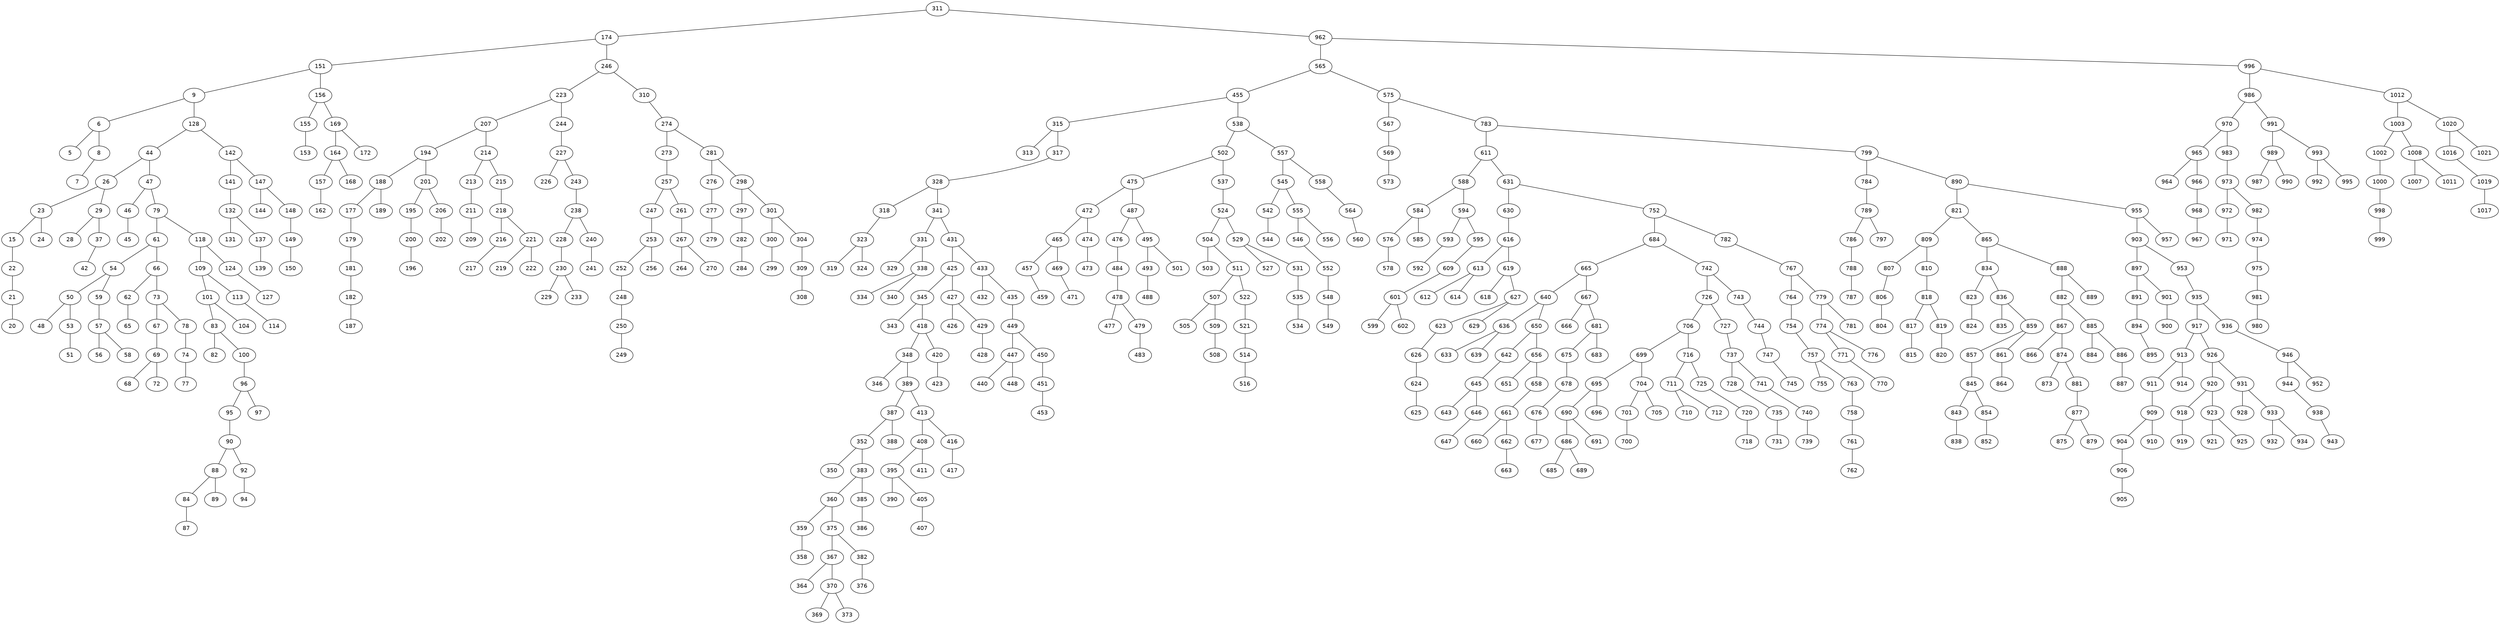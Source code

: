 graph BST {
    node [fontname="Helvetica"];
    311 [label="311"];
    311 -- 174;
    174 [label="174"];
    174 -- 151;
    151 [label="151"];
    151 -- 9;
    9 [label="9"];
    9 -- 6;
    6 [label="6"];
    6 -- 5;
    5 [label="5"];
    6 -- 8;
    8 [label="8"];
    8 -- 7;
    7 [label="7"];
    9 -- 128;
    128 [label="128"];
    128 -- 44;
    44 [label="44"];
    44 -- 26;
    26 [label="26"];
    26 -- 23;
    23 [label="23"];
    23 -- 15;
    15 [label="15"];
    15 -- 22;
    22 [label="22"];
    22 -- 21;
    21 [label="21"];
    21 -- 20;
    20 [label="20"];
    23 -- 24;
    24 [label="24"];
    26 -- 29;
    29 [label="29"];
    29 -- 28;
    28 [label="28"];
    29 -- 37;
    37 [label="37"];
    37 -- 42;
    42 [label="42"];
    44 -- 47;
    47 [label="47"];
    47 -- 46;
    46 [label="46"];
    46 -- 45;
    45 [label="45"];
    47 -- 79;
    79 [label="79"];
    79 -- 61;
    61 [label="61"];
    61 -- 54;
    54 [label="54"];
    54 -- 50;
    50 [label="50"];
    50 -- 48;
    48 [label="48"];
    50 -- 53;
    53 [label="53"];
    53 -- 51;
    51 [label="51"];
    54 -- 59;
    59 [label="59"];
    59 -- 57;
    57 [label="57"];
    57 -- 56;
    56 [label="56"];
    57 -- 58;
    58 [label="58"];
    61 -- 66;
    66 [label="66"];
    66 -- 62;
    62 [label="62"];
    62 -- 65;
    65 [label="65"];
    66 -- 73;
    73 [label="73"];
    73 -- 67;
    67 [label="67"];
    67 -- 69;
    69 [label="69"];
    69 -- 68;
    68 [label="68"];
    69 -- 72;
    72 [label="72"];
    73 -- 78;
    78 [label="78"];
    78 -- 74;
    74 [label="74"];
    74 -- 77;
    77 [label="77"];
    79 -- 118;
    118 [label="118"];
    118 -- 109;
    109 [label="109"];
    109 -- 101;
    101 [label="101"];
    101 -- 83;
    83 [label="83"];
    83 -- 82;
    82 [label="82"];
    83 -- 100;
    100 [label="100"];
    100 -- 96;
    96 [label="96"];
    96 -- 95;
    95 [label="95"];
    95 -- 90;
    90 [label="90"];
    90 -- 88;
    88 [label="88"];
    88 -- 84;
    84 [label="84"];
    84 -- 87;
    87 [label="87"];
    88 -- 89;
    89 [label="89"];
    90 -- 92;
    92 [label="92"];
    92 -- 94;
    94 [label="94"];
    96 -- 97;
    97 [label="97"];
    101 -- 104;
    104 [label="104"];
    109 -- 113;
    113 [label="113"];
    113 -- 114;
    114 [label="114"];
    118 -- 124;
    124 [label="124"];
    124 -- 127;
    127 [label="127"];
    128 -- 142;
    142 [label="142"];
    142 -- 141;
    141 [label="141"];
    141 -- 132;
    132 [label="132"];
    132 -- 131;
    131 [label="131"];
    132 -- 137;
    137 [label="137"];
    137 -- 139;
    139 [label="139"];
    142 -- 147;
    147 [label="147"];
    147 -- 144;
    144 [label="144"];
    147 -- 148;
    148 [label="148"];
    148 -- 149;
    149 [label="149"];
    149 -- 150;
    150 [label="150"];
    151 -- 156;
    156 [label="156"];
    156 -- 155;
    155 [label="155"];
    155 -- 153;
    153 [label="153"];
    156 -- 169;
    169 [label="169"];
    169 -- 164;
    164 [label="164"];
    164 -- 157;
    157 [label="157"];
    157 -- 162;
    162 [label="162"];
    164 -- 168;
    168 [label="168"];
    169 -- 172;
    172 [label="172"];
    174 -- 246;
    246 [label="246"];
    246 -- 223;
    223 [label="223"];
    223 -- 207;
    207 [label="207"];
    207 -- 194;
    194 [label="194"];
    194 -- 188;
    188 [label="188"];
    188 -- 177;
    177 [label="177"];
    177 -- 179;
    179 [label="179"];
    179 -- 181;
    181 [label="181"];
    181 -- 182;
    182 [label="182"];
    182 -- 187;
    187 [label="187"];
    188 -- 189;
    189 [label="189"];
    194 -- 201;
    201 [label="201"];
    201 -- 195;
    195 [label="195"];
    195 -- 200;
    200 [label="200"];
    200 -- 196;
    196 [label="196"];
    201 -- 206;
    206 [label="206"];
    206 -- 202;
    202 [label="202"];
    207 -- 214;
    214 [label="214"];
    214 -- 213;
    213 [label="213"];
    213 -- 211;
    211 [label="211"];
    211 -- 209;
    209 [label="209"];
    214 -- 215;
    215 [label="215"];
    215 -- 218;
    218 [label="218"];
    218 -- 216;
    216 [label="216"];
    216 -- 217;
    217 [label="217"];
    218 -- 221;
    221 [label="221"];
    221 -- 219;
    219 [label="219"];
    221 -- 222;
    222 [label="222"];
    223 -- 244;
    244 [label="244"];
    244 -- 227;
    227 [label="227"];
    227 -- 226;
    226 [label="226"];
    227 -- 243;
    243 [label="243"];
    243 -- 238;
    238 [label="238"];
    238 -- 228;
    228 [label="228"];
    228 -- 230;
    230 [label="230"];
    230 -- 229;
    229 [label="229"];
    230 -- 233;
    233 [label="233"];
    238 -- 240;
    240 [label="240"];
    240 -- 241;
    241 [label="241"];
    246 -- 310;
    310 [label="310"];
    310 -- 274;
    274 [label="274"];
    274 -- 273;
    273 [label="273"];
    273 -- 257;
    257 [label="257"];
    257 -- 247;
    247 [label="247"];
    247 -- 253;
    253 [label="253"];
    253 -- 252;
    252 [label="252"];
    252 -- 248;
    248 [label="248"];
    248 -- 250;
    250 [label="250"];
    250 -- 249;
    249 [label="249"];
    253 -- 256;
    256 [label="256"];
    257 -- 261;
    261 [label="261"];
    261 -- 267;
    267 [label="267"];
    267 -- 264;
    264 [label="264"];
    267 -- 270;
    270 [label="270"];
    274 -- 281;
    281 [label="281"];
    281 -- 276;
    276 [label="276"];
    276 -- 277;
    277 [label="277"];
    277 -- 279;
    279 [label="279"];
    281 -- 298;
    298 [label="298"];
    298 -- 297;
    297 [label="297"];
    297 -- 282;
    282 [label="282"];
    282 -- 284;
    284 [label="284"];
    298 -- 301;
    301 [label="301"];
    301 -- 300;
    300 [label="300"];
    300 -- 299;
    299 [label="299"];
    301 -- 304;
    304 [label="304"];
    304 -- 309;
    309 [label="309"];
    309 -- 308;
    308 [label="308"];
    311 -- 962;
    962 [label="962"];
    962 -- 565;
    565 [label="565"];
    565 -- 455;
    455 [label="455"];
    455 -- 315;
    315 [label="315"];
    315 -- 313;
    313 [label="313"];
    315 -- 317;
    317 [label="317"];
    317 -- 328;
    328 [label="328"];
    328 -- 318;
    318 [label="318"];
    318 -- 323;
    323 [label="323"];
    323 -- 319;
    319 [label="319"];
    323 -- 324;
    324 [label="324"];
    328 -- 341;
    341 [label="341"];
    341 -- 331;
    331 [label="331"];
    331 -- 329;
    329 [label="329"];
    331 -- 338;
    338 [label="338"];
    338 -- 334;
    334 [label="334"];
    338 -- 340;
    340 [label="340"];
    341 -- 431;
    431 [label="431"];
    431 -- 425;
    425 [label="425"];
    425 -- 345;
    345 [label="345"];
    345 -- 343;
    343 [label="343"];
    345 -- 418;
    418 [label="418"];
    418 -- 348;
    348 [label="348"];
    348 -- 346;
    346 [label="346"];
    348 -- 389;
    389 [label="389"];
    389 -- 387;
    387 [label="387"];
    387 -- 352;
    352 [label="352"];
    352 -- 350;
    350 [label="350"];
    352 -- 383;
    383 [label="383"];
    383 -- 360;
    360 [label="360"];
    360 -- 359;
    359 [label="359"];
    359 -- 358;
    358 [label="358"];
    360 -- 375;
    375 [label="375"];
    375 -- 367;
    367 [label="367"];
    367 -- 364;
    364 [label="364"];
    367 -- 370;
    370 [label="370"];
    370 -- 369;
    369 [label="369"];
    370 -- 373;
    373 [label="373"];
    375 -- 382;
    382 [label="382"];
    382 -- 376;
    376 [label="376"];
    383 -- 385;
    385 [label="385"];
    385 -- 386;
    386 [label="386"];
    387 -- 388;
    388 [label="388"];
    389 -- 413;
    413 [label="413"];
    413 -- 408;
    408 [label="408"];
    408 -- 395;
    395 [label="395"];
    395 -- 390;
    390 [label="390"];
    395 -- 405;
    405 [label="405"];
    405 -- 407;
    407 [label="407"];
    408 -- 411;
    411 [label="411"];
    413 -- 416;
    416 [label="416"];
    416 -- 417;
    417 [label="417"];
    418 -- 420;
    420 [label="420"];
    420 -- 423;
    423 [label="423"];
    425 -- 427;
    427 [label="427"];
    427 -- 426;
    426 [label="426"];
    427 -- 429;
    429 [label="429"];
    429 -- 428;
    428 [label="428"];
    431 -- 433;
    433 [label="433"];
    433 -- 432;
    432 [label="432"];
    433 -- 435;
    435 [label="435"];
    435 -- 449;
    449 [label="449"];
    449 -- 447;
    447 [label="447"];
    447 -- 440;
    440 [label="440"];
    447 -- 448;
    448 [label="448"];
    449 -- 450;
    450 [label="450"];
    450 -- 451;
    451 [label="451"];
    451 -- 453;
    453 [label="453"];
    455 -- 538;
    538 [label="538"];
    538 -- 502;
    502 [label="502"];
    502 -- 475;
    475 [label="475"];
    475 -- 472;
    472 [label="472"];
    472 -- 465;
    465 [label="465"];
    465 -- 457;
    457 [label="457"];
    457 -- 459;
    459 [label="459"];
    465 -- 469;
    469 [label="469"];
    469 -- 471;
    471 [label="471"];
    472 -- 474;
    474 [label="474"];
    474 -- 473;
    473 [label="473"];
    475 -- 487;
    487 [label="487"];
    487 -- 476;
    476 [label="476"];
    476 -- 484;
    484 [label="484"];
    484 -- 478;
    478 [label="478"];
    478 -- 477;
    477 [label="477"];
    478 -- 479;
    479 [label="479"];
    479 -- 483;
    483 [label="483"];
    487 -- 495;
    495 [label="495"];
    495 -- 493;
    493 [label="493"];
    493 -- 488;
    488 [label="488"];
    495 -- 501;
    501 [label="501"];
    502 -- 537;
    537 [label="537"];
    537 -- 524;
    524 [label="524"];
    524 -- 504;
    504 [label="504"];
    504 -- 503;
    503 [label="503"];
    504 -- 511;
    511 [label="511"];
    511 -- 507;
    507 [label="507"];
    507 -- 505;
    505 [label="505"];
    507 -- 509;
    509 [label="509"];
    509 -- 508;
    508 [label="508"];
    511 -- 522;
    522 [label="522"];
    522 -- 521;
    521 [label="521"];
    521 -- 514;
    514 [label="514"];
    514 -- 516;
    516 [label="516"];
    524 -- 529;
    529 [label="529"];
    529 -- 527;
    527 [label="527"];
    529 -- 531;
    531 [label="531"];
    531 -- 535;
    535 [label="535"];
    535 -- 534;
    534 [label="534"];
    538 -- 557;
    557 [label="557"];
    557 -- 545;
    545 [label="545"];
    545 -- 542;
    542 [label="542"];
    542 -- 544;
    544 [label="544"];
    545 -- 555;
    555 [label="555"];
    555 -- 546;
    546 [label="546"];
    546 -- 552;
    552 [label="552"];
    552 -- 548;
    548 [label="548"];
    548 -- 549;
    549 [label="549"];
    555 -- 556;
    556 [label="556"];
    557 -- 558;
    558 [label="558"];
    558 -- 564;
    564 [label="564"];
    564 -- 560;
    560 [label="560"];
    565 -- 575;
    575 [label="575"];
    575 -- 567;
    567 [label="567"];
    567 -- 569;
    569 [label="569"];
    569 -- 573;
    573 [label="573"];
    575 -- 783;
    783 [label="783"];
    783 -- 611;
    611 [label="611"];
    611 -- 588;
    588 [label="588"];
    588 -- 584;
    584 [label="584"];
    584 -- 576;
    576 [label="576"];
    576 -- 578;
    578 [label="578"];
    584 -- 585;
    585 [label="585"];
    588 -- 594;
    594 [label="594"];
    594 -- 593;
    593 [label="593"];
    593 -- 592;
    592 [label="592"];
    594 -- 595;
    595 [label="595"];
    595 -- 609;
    609 [label="609"];
    609 -- 601;
    601 [label="601"];
    601 -- 599;
    599 [label="599"];
    601 -- 602;
    602 [label="602"];
    611 -- 631;
    631 [label="631"];
    631 -- 630;
    630 [label="630"];
    630 -- 616;
    616 [label="616"];
    616 -- 613;
    613 [label="613"];
    613 -- 612;
    612 [label="612"];
    613 -- 614;
    614 [label="614"];
    616 -- 619;
    619 [label="619"];
    619 -- 618;
    618 [label="618"];
    619 -- 627;
    627 [label="627"];
    627 -- 623;
    623 [label="623"];
    623 -- 626;
    626 [label="626"];
    626 -- 624;
    624 [label="624"];
    624 -- 625;
    625 [label="625"];
    627 -- 629;
    629 [label="629"];
    631 -- 752;
    752 [label="752"];
    752 -- 684;
    684 [label="684"];
    684 -- 665;
    665 [label="665"];
    665 -- 640;
    640 [label="640"];
    640 -- 636;
    636 [label="636"];
    636 -- 633;
    633 [label="633"];
    636 -- 639;
    639 [label="639"];
    640 -- 650;
    650 [label="650"];
    650 -- 642;
    642 [label="642"];
    642 -- 645;
    645 [label="645"];
    645 -- 643;
    643 [label="643"];
    645 -- 646;
    646 [label="646"];
    646 -- 647;
    647 [label="647"];
    650 -- 656;
    656 [label="656"];
    656 -- 651;
    651 [label="651"];
    656 -- 658;
    658 [label="658"];
    658 -- 661;
    661 [label="661"];
    661 -- 660;
    660 [label="660"];
    661 -- 662;
    662 [label="662"];
    662 -- 663;
    663 [label="663"];
    665 -- 667;
    667 [label="667"];
    667 -- 666;
    666 [label="666"];
    667 -- 681;
    681 [label="681"];
    681 -- 675;
    675 [label="675"];
    675 -- 678;
    678 [label="678"];
    678 -- 676;
    676 [label="676"];
    676 -- 677;
    677 [label="677"];
    681 -- 683;
    683 [label="683"];
    684 -- 742;
    742 [label="742"];
    742 -- 726;
    726 [label="726"];
    726 -- 706;
    706 [label="706"];
    706 -- 699;
    699 [label="699"];
    699 -- 695;
    695 [label="695"];
    695 -- 690;
    690 [label="690"];
    690 -- 686;
    686 [label="686"];
    686 -- 685;
    685 [label="685"];
    686 -- 689;
    689 [label="689"];
    690 -- 691;
    691 [label="691"];
    695 -- 696;
    696 [label="696"];
    699 -- 704;
    704 [label="704"];
    704 -- 701;
    701 [label="701"];
    701 -- 700;
    700 [label="700"];
    704 -- 705;
    705 [label="705"];
    706 -- 716;
    716 [label="716"];
    716 -- 711;
    711 [label="711"];
    711 -- 710;
    710 [label="710"];
    711 -- 712;
    712 [label="712"];
    716 -- 725;
    725 [label="725"];
    725 -- 720;
    720 [label="720"];
    720 -- 718;
    718 [label="718"];
    726 -- 727;
    727 [label="727"];
    727 -- 737;
    737 [label="737"];
    737 -- 728;
    728 [label="728"];
    728 -- 735;
    735 [label="735"];
    735 -- 731;
    731 [label="731"];
    737 -- 741;
    741 [label="741"];
    741 -- 740;
    740 [label="740"];
    740 -- 739;
    739 [label="739"];
    742 -- 743;
    743 [label="743"];
    743 -- 744;
    744 [label="744"];
    744 -- 747;
    747 [label="747"];
    747 -- 745;
    745 [label="745"];
    752 -- 782;
    782 [label="782"];
    782 -- 767;
    767 [label="767"];
    767 -- 764;
    764 [label="764"];
    764 -- 754;
    754 [label="754"];
    754 -- 757;
    757 [label="757"];
    757 -- 755;
    755 [label="755"];
    757 -- 763;
    763 [label="763"];
    763 -- 758;
    758 [label="758"];
    758 -- 761;
    761 [label="761"];
    761 -- 762;
    762 [label="762"];
    767 -- 779;
    779 [label="779"];
    779 -- 774;
    774 [label="774"];
    774 -- 771;
    771 [label="771"];
    771 -- 770;
    770 [label="770"];
    774 -- 776;
    776 [label="776"];
    779 -- 781;
    781 [label="781"];
    783 -- 799;
    799 [label="799"];
    799 -- 784;
    784 [label="784"];
    784 -- 789;
    789 [label="789"];
    789 -- 786;
    786 [label="786"];
    786 -- 788;
    788 [label="788"];
    788 -- 787;
    787 [label="787"];
    789 -- 797;
    797 [label="797"];
    799 -- 890;
    890 [label="890"];
    890 -- 821;
    821 [label="821"];
    821 -- 809;
    809 [label="809"];
    809 -- 807;
    807 [label="807"];
    807 -- 806;
    806 [label="806"];
    806 -- 804;
    804 [label="804"];
    809 -- 810;
    810 [label="810"];
    810 -- 818;
    818 [label="818"];
    818 -- 817;
    817 [label="817"];
    817 -- 815;
    815 [label="815"];
    818 -- 819;
    819 [label="819"];
    819 -- 820;
    820 [label="820"];
    821 -- 865;
    865 [label="865"];
    865 -- 834;
    834 [label="834"];
    834 -- 823;
    823 [label="823"];
    823 -- 824;
    824 [label="824"];
    834 -- 836;
    836 [label="836"];
    836 -- 835;
    835 [label="835"];
    836 -- 859;
    859 [label="859"];
    859 -- 857;
    857 [label="857"];
    857 -- 845;
    845 [label="845"];
    845 -- 843;
    843 [label="843"];
    843 -- 838;
    838 [label="838"];
    845 -- 854;
    854 [label="854"];
    854 -- 852;
    852 [label="852"];
    859 -- 861;
    861 [label="861"];
    861 -- 864;
    864 [label="864"];
    865 -- 888;
    888 [label="888"];
    888 -- 882;
    882 [label="882"];
    882 -- 867;
    867 [label="867"];
    867 -- 866;
    866 [label="866"];
    867 -- 874;
    874 [label="874"];
    874 -- 873;
    873 [label="873"];
    874 -- 881;
    881 [label="881"];
    881 -- 877;
    877 [label="877"];
    877 -- 875;
    875 [label="875"];
    877 -- 879;
    879 [label="879"];
    882 -- 885;
    885 [label="885"];
    885 -- 884;
    884 [label="884"];
    885 -- 886;
    886 [label="886"];
    886 -- 887;
    887 [label="887"];
    888 -- 889;
    889 [label="889"];
    890 -- 955;
    955 [label="955"];
    955 -- 903;
    903 [label="903"];
    903 -- 897;
    897 [label="897"];
    897 -- 891;
    891 [label="891"];
    891 -- 894;
    894 [label="894"];
    894 -- 895;
    895 [label="895"];
    897 -- 901;
    901 [label="901"];
    901 -- 900;
    900 [label="900"];
    903 -- 953;
    953 [label="953"];
    953 -- 935;
    935 [label="935"];
    935 -- 917;
    917 [label="917"];
    917 -- 913;
    913 [label="913"];
    913 -- 911;
    911 [label="911"];
    911 -- 909;
    909 [label="909"];
    909 -- 904;
    904 [label="904"];
    904 -- 906;
    906 [label="906"];
    906 -- 905;
    905 [label="905"];
    909 -- 910;
    910 [label="910"];
    913 -- 914;
    914 [label="914"];
    917 -- 926;
    926 [label="926"];
    926 -- 920;
    920 [label="920"];
    920 -- 918;
    918 [label="918"];
    918 -- 919;
    919 [label="919"];
    920 -- 923;
    923 [label="923"];
    923 -- 921;
    921 [label="921"];
    923 -- 925;
    925 [label="925"];
    926 -- 931;
    931 [label="931"];
    931 -- 928;
    928 [label="928"];
    931 -- 933;
    933 [label="933"];
    933 -- 932;
    932 [label="932"];
    933 -- 934;
    934 [label="934"];
    935 -- 936;
    936 [label="936"];
    936 -- 946;
    946 [label="946"];
    946 -- 944;
    944 [label="944"];
    944 -- 938;
    938 [label="938"];
    938 -- 943;
    943 [label="943"];
    946 -- 952;
    952 [label="952"];
    955 -- 957;
    957 [label="957"];
    962 -- 996;
    996 [label="996"];
    996 -- 986;
    986 [label="986"];
    986 -- 970;
    970 [label="970"];
    970 -- 965;
    965 [label="965"];
    965 -- 964;
    964 [label="964"];
    965 -- 966;
    966 [label="966"];
    966 -- 968;
    968 [label="968"];
    968 -- 967;
    967 [label="967"];
    970 -- 983;
    983 [label="983"];
    983 -- 973;
    973 [label="973"];
    973 -- 972;
    972 [label="972"];
    972 -- 971;
    971 [label="971"];
    973 -- 982;
    982 [label="982"];
    982 -- 974;
    974 [label="974"];
    974 -- 975;
    975 [label="975"];
    975 -- 981;
    981 [label="981"];
    981 -- 980;
    980 [label="980"];
    986 -- 991;
    991 [label="991"];
    991 -- 989;
    989 [label="989"];
    989 -- 987;
    987 [label="987"];
    989 -- 990;
    990 [label="990"];
    991 -- 993;
    993 [label="993"];
    993 -- 992;
    992 [label="992"];
    993 -- 995;
    995 [label="995"];
    996 -- 1012;
    1012 [label="1012"];
    1012 -- 1003;
    1003 [label="1003"];
    1003 -- 1002;
    1002 [label="1002"];
    1002 -- 1000;
    1000 [label="1000"];
    1000 -- 998;
    998 [label="998"];
    998 -- 999;
    999 [label="999"];
    1003 -- 1008;
    1008 [label="1008"];
    1008 -- 1007;
    1007 [label="1007"];
    1008 -- 1011;
    1011 [label="1011"];
    1012 -- 1020;
    1020 [label="1020"];
    1020 -- 1016;
    1016 [label="1016"];
    1016 -- 1019;
    1019 [label="1019"];
    1019 -- 1017;
    1017 [label="1017"];
    1020 -- 1021;
    1021 [label="1021"];
}
